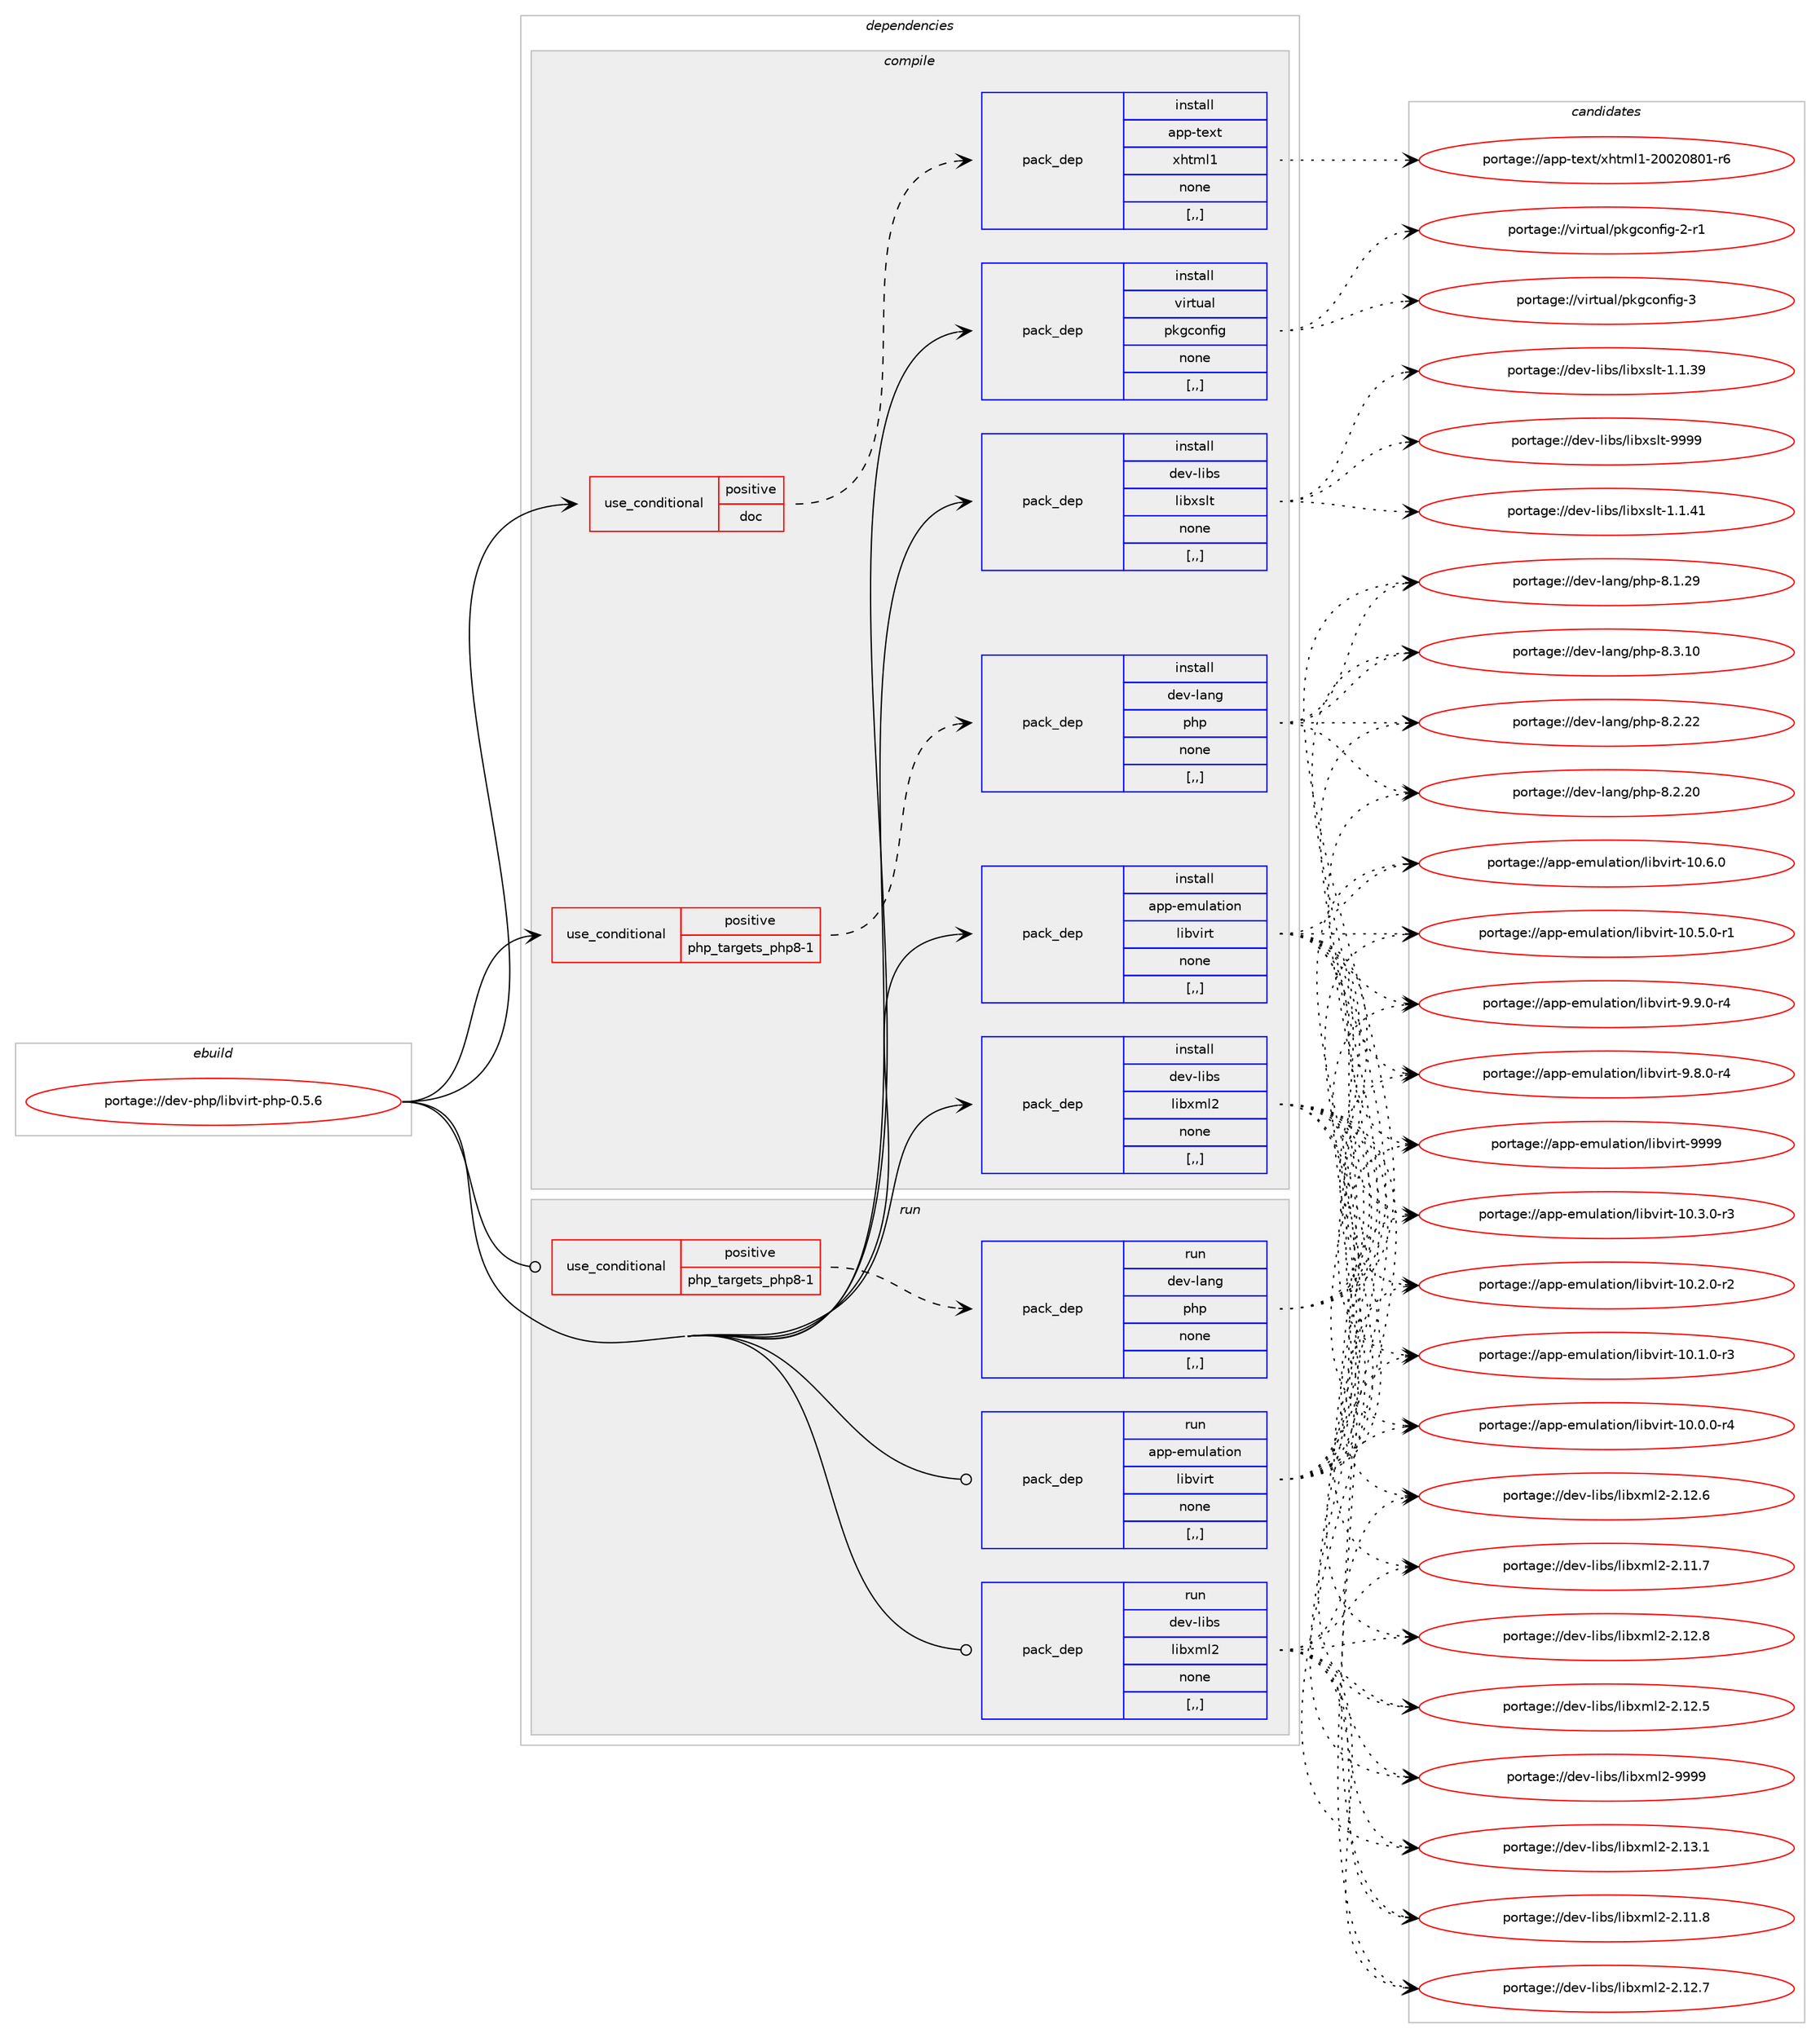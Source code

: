 digraph prolog {

# *************
# Graph options
# *************

newrank=true;
concentrate=true;
compound=true;
graph [rankdir=LR,fontname=Helvetica,fontsize=10,ranksep=1.5];#, ranksep=2.5, nodesep=0.2];
edge  [arrowhead=vee];
node  [fontname=Helvetica,fontsize=10];

# **********
# The ebuild
# **********

subgraph cluster_leftcol {
color=gray;
label=<<i>ebuild</i>>;
id [label="portage://dev-php/libvirt-php-0.5.6", color=red, width=4, href="../dev-php/libvirt-php-0.5.6.svg"];
}

# ****************
# The dependencies
# ****************

subgraph cluster_midcol {
color=gray;
label=<<i>dependencies</i>>;
subgraph cluster_compile {
fillcolor="#eeeeee";
style=filled;
label=<<i>compile</i>>;
subgraph cond160391 {
dependency634175 [label=<<TABLE BORDER="0" CELLBORDER="1" CELLSPACING="0" CELLPADDING="4"><TR><TD ROWSPAN="3" CELLPADDING="10">use_conditional</TD></TR><TR><TD>positive</TD></TR><TR><TD>doc</TD></TR></TABLE>>, shape=none, color=red];
subgraph pack468979 {
dependency634176 [label=<<TABLE BORDER="0" CELLBORDER="1" CELLSPACING="0" CELLPADDING="4" WIDTH="220"><TR><TD ROWSPAN="6" CELLPADDING="30">pack_dep</TD></TR><TR><TD WIDTH="110">install</TD></TR><TR><TD>app-text</TD></TR><TR><TD>xhtml1</TD></TR><TR><TD>none</TD></TR><TR><TD>[,,]</TD></TR></TABLE>>, shape=none, color=blue];
}
dependency634175:e -> dependency634176:w [weight=20,style="dashed",arrowhead="vee"];
}
id:e -> dependency634175:w [weight=20,style="solid",arrowhead="vee"];
subgraph cond160392 {
dependency634177 [label=<<TABLE BORDER="0" CELLBORDER="1" CELLSPACING="0" CELLPADDING="4"><TR><TD ROWSPAN="3" CELLPADDING="10">use_conditional</TD></TR><TR><TD>positive</TD></TR><TR><TD>php_targets_php8-1</TD></TR></TABLE>>, shape=none, color=red];
subgraph pack468980 {
dependency634178 [label=<<TABLE BORDER="0" CELLBORDER="1" CELLSPACING="0" CELLPADDING="4" WIDTH="220"><TR><TD ROWSPAN="6" CELLPADDING="30">pack_dep</TD></TR><TR><TD WIDTH="110">install</TD></TR><TR><TD>dev-lang</TD></TR><TR><TD>php</TD></TR><TR><TD>none</TD></TR><TR><TD>[,,]</TD></TR></TABLE>>, shape=none, color=blue];
}
dependency634177:e -> dependency634178:w [weight=20,style="dashed",arrowhead="vee"];
}
id:e -> dependency634177:w [weight=20,style="solid",arrowhead="vee"];
subgraph pack468981 {
dependency634179 [label=<<TABLE BORDER="0" CELLBORDER="1" CELLSPACING="0" CELLPADDING="4" WIDTH="220"><TR><TD ROWSPAN="6" CELLPADDING="30">pack_dep</TD></TR><TR><TD WIDTH="110">install</TD></TR><TR><TD>app-emulation</TD></TR><TR><TD>libvirt</TD></TR><TR><TD>none</TD></TR><TR><TD>[,,]</TD></TR></TABLE>>, shape=none, color=blue];
}
id:e -> dependency634179:w [weight=20,style="solid",arrowhead="vee"];
subgraph pack468982 {
dependency634180 [label=<<TABLE BORDER="0" CELLBORDER="1" CELLSPACING="0" CELLPADDING="4" WIDTH="220"><TR><TD ROWSPAN="6" CELLPADDING="30">pack_dep</TD></TR><TR><TD WIDTH="110">install</TD></TR><TR><TD>dev-libs</TD></TR><TR><TD>libxml2</TD></TR><TR><TD>none</TD></TR><TR><TD>[,,]</TD></TR></TABLE>>, shape=none, color=blue];
}
id:e -> dependency634180:w [weight=20,style="solid",arrowhead="vee"];
subgraph pack468983 {
dependency634181 [label=<<TABLE BORDER="0" CELLBORDER="1" CELLSPACING="0" CELLPADDING="4" WIDTH="220"><TR><TD ROWSPAN="6" CELLPADDING="30">pack_dep</TD></TR><TR><TD WIDTH="110">install</TD></TR><TR><TD>dev-libs</TD></TR><TR><TD>libxslt</TD></TR><TR><TD>none</TD></TR><TR><TD>[,,]</TD></TR></TABLE>>, shape=none, color=blue];
}
id:e -> dependency634181:w [weight=20,style="solid",arrowhead="vee"];
subgraph pack468984 {
dependency634182 [label=<<TABLE BORDER="0" CELLBORDER="1" CELLSPACING="0" CELLPADDING="4" WIDTH="220"><TR><TD ROWSPAN="6" CELLPADDING="30">pack_dep</TD></TR><TR><TD WIDTH="110">install</TD></TR><TR><TD>virtual</TD></TR><TR><TD>pkgconfig</TD></TR><TR><TD>none</TD></TR><TR><TD>[,,]</TD></TR></TABLE>>, shape=none, color=blue];
}
id:e -> dependency634182:w [weight=20,style="solid",arrowhead="vee"];
}
subgraph cluster_compileandrun {
fillcolor="#eeeeee";
style=filled;
label=<<i>compile and run</i>>;
}
subgraph cluster_run {
fillcolor="#eeeeee";
style=filled;
label=<<i>run</i>>;
subgraph cond160393 {
dependency634183 [label=<<TABLE BORDER="0" CELLBORDER="1" CELLSPACING="0" CELLPADDING="4"><TR><TD ROWSPAN="3" CELLPADDING="10">use_conditional</TD></TR><TR><TD>positive</TD></TR><TR><TD>php_targets_php8-1</TD></TR></TABLE>>, shape=none, color=red];
subgraph pack468985 {
dependency634184 [label=<<TABLE BORDER="0" CELLBORDER="1" CELLSPACING="0" CELLPADDING="4" WIDTH="220"><TR><TD ROWSPAN="6" CELLPADDING="30">pack_dep</TD></TR><TR><TD WIDTH="110">run</TD></TR><TR><TD>dev-lang</TD></TR><TR><TD>php</TD></TR><TR><TD>none</TD></TR><TR><TD>[,,]</TD></TR></TABLE>>, shape=none, color=blue];
}
dependency634183:e -> dependency634184:w [weight=20,style="dashed",arrowhead="vee"];
}
id:e -> dependency634183:w [weight=20,style="solid",arrowhead="odot"];
subgraph pack468986 {
dependency634185 [label=<<TABLE BORDER="0" CELLBORDER="1" CELLSPACING="0" CELLPADDING="4" WIDTH="220"><TR><TD ROWSPAN="6" CELLPADDING="30">pack_dep</TD></TR><TR><TD WIDTH="110">run</TD></TR><TR><TD>app-emulation</TD></TR><TR><TD>libvirt</TD></TR><TR><TD>none</TD></TR><TR><TD>[,,]</TD></TR></TABLE>>, shape=none, color=blue];
}
id:e -> dependency634185:w [weight=20,style="solid",arrowhead="odot"];
subgraph pack468987 {
dependency634186 [label=<<TABLE BORDER="0" CELLBORDER="1" CELLSPACING="0" CELLPADDING="4" WIDTH="220"><TR><TD ROWSPAN="6" CELLPADDING="30">pack_dep</TD></TR><TR><TD WIDTH="110">run</TD></TR><TR><TD>dev-libs</TD></TR><TR><TD>libxml2</TD></TR><TR><TD>none</TD></TR><TR><TD>[,,]</TD></TR></TABLE>>, shape=none, color=blue];
}
id:e -> dependency634186:w [weight=20,style="solid",arrowhead="odot"];
}
}

# **************
# The candidates
# **************

subgraph cluster_choices {
rank=same;
color=gray;
label=<<i>candidates</i>>;

subgraph choice468979 {
color=black;
nodesep=1;
choice971121124511610112011647120104116109108494550484850485648494511454 [label="portage://app-text/xhtml1-20020801-r6", color=red, width=4,href="../app-text/xhtml1-20020801-r6.svg"];
dependency634176:e -> choice971121124511610112011647120104116109108494550484850485648494511454:w [style=dotted,weight="100"];
}
subgraph choice468980 {
color=black;
nodesep=1;
choice10010111845108971101034711210411245564651464948 [label="portage://dev-lang/php-8.3.10", color=red, width=4,href="../dev-lang/php-8.3.10.svg"];
choice10010111845108971101034711210411245564650465050 [label="portage://dev-lang/php-8.2.22", color=red, width=4,href="../dev-lang/php-8.2.22.svg"];
choice10010111845108971101034711210411245564650465048 [label="portage://dev-lang/php-8.2.20", color=red, width=4,href="../dev-lang/php-8.2.20.svg"];
choice10010111845108971101034711210411245564649465057 [label="portage://dev-lang/php-8.1.29", color=red, width=4,href="../dev-lang/php-8.1.29.svg"];
dependency634178:e -> choice10010111845108971101034711210411245564651464948:w [style=dotted,weight="100"];
dependency634178:e -> choice10010111845108971101034711210411245564650465050:w [style=dotted,weight="100"];
dependency634178:e -> choice10010111845108971101034711210411245564650465048:w [style=dotted,weight="100"];
dependency634178:e -> choice10010111845108971101034711210411245564649465057:w [style=dotted,weight="100"];
}
subgraph choice468981 {
color=black;
nodesep=1;
choice97112112451011091171089711610511111047108105981181051141164557575757 [label="portage://app-emulation/libvirt-9999", color=red, width=4,href="../app-emulation/libvirt-9999.svg"];
choice971121124510110911710897116105111110471081059811810511411645494846544648 [label="portage://app-emulation/libvirt-10.6.0", color=red, width=4,href="../app-emulation/libvirt-10.6.0.svg"];
choice9711211245101109117108971161051111104710810598118105114116454948465346484511449 [label="portage://app-emulation/libvirt-10.5.0-r1", color=red, width=4,href="../app-emulation/libvirt-10.5.0-r1.svg"];
choice9711211245101109117108971161051111104710810598118105114116454948465146484511451 [label="portage://app-emulation/libvirt-10.3.0-r3", color=red, width=4,href="../app-emulation/libvirt-10.3.0-r3.svg"];
choice9711211245101109117108971161051111104710810598118105114116454948465046484511450 [label="portage://app-emulation/libvirt-10.2.0-r2", color=red, width=4,href="../app-emulation/libvirt-10.2.0-r2.svg"];
choice9711211245101109117108971161051111104710810598118105114116454948464946484511451 [label="portage://app-emulation/libvirt-10.1.0-r3", color=red, width=4,href="../app-emulation/libvirt-10.1.0-r3.svg"];
choice9711211245101109117108971161051111104710810598118105114116454948464846484511452 [label="portage://app-emulation/libvirt-10.0.0-r4", color=red, width=4,href="../app-emulation/libvirt-10.0.0-r4.svg"];
choice97112112451011091171089711610511111047108105981181051141164557465746484511452 [label="portage://app-emulation/libvirt-9.9.0-r4", color=red, width=4,href="../app-emulation/libvirt-9.9.0-r4.svg"];
choice97112112451011091171089711610511111047108105981181051141164557465646484511452 [label="portage://app-emulation/libvirt-9.8.0-r4", color=red, width=4,href="../app-emulation/libvirt-9.8.0-r4.svg"];
dependency634179:e -> choice97112112451011091171089711610511111047108105981181051141164557575757:w [style=dotted,weight="100"];
dependency634179:e -> choice971121124510110911710897116105111110471081059811810511411645494846544648:w [style=dotted,weight="100"];
dependency634179:e -> choice9711211245101109117108971161051111104710810598118105114116454948465346484511449:w [style=dotted,weight="100"];
dependency634179:e -> choice9711211245101109117108971161051111104710810598118105114116454948465146484511451:w [style=dotted,weight="100"];
dependency634179:e -> choice9711211245101109117108971161051111104710810598118105114116454948465046484511450:w [style=dotted,weight="100"];
dependency634179:e -> choice9711211245101109117108971161051111104710810598118105114116454948464946484511451:w [style=dotted,weight="100"];
dependency634179:e -> choice9711211245101109117108971161051111104710810598118105114116454948464846484511452:w [style=dotted,weight="100"];
dependency634179:e -> choice97112112451011091171089711610511111047108105981181051141164557465746484511452:w [style=dotted,weight="100"];
dependency634179:e -> choice97112112451011091171089711610511111047108105981181051141164557465646484511452:w [style=dotted,weight="100"];
}
subgraph choice468982 {
color=black;
nodesep=1;
choice10010111845108105981154710810598120109108504557575757 [label="portage://dev-libs/libxml2-9999", color=red, width=4,href="../dev-libs/libxml2-9999.svg"];
choice100101118451081059811547108105981201091085045504649514649 [label="portage://dev-libs/libxml2-2.13.1", color=red, width=4,href="../dev-libs/libxml2-2.13.1.svg"];
choice100101118451081059811547108105981201091085045504649504656 [label="portage://dev-libs/libxml2-2.12.8", color=red, width=4,href="../dev-libs/libxml2-2.12.8.svg"];
choice100101118451081059811547108105981201091085045504649504655 [label="portage://dev-libs/libxml2-2.12.7", color=red, width=4,href="../dev-libs/libxml2-2.12.7.svg"];
choice100101118451081059811547108105981201091085045504649504654 [label="portage://dev-libs/libxml2-2.12.6", color=red, width=4,href="../dev-libs/libxml2-2.12.6.svg"];
choice100101118451081059811547108105981201091085045504649504653 [label="portage://dev-libs/libxml2-2.12.5", color=red, width=4,href="../dev-libs/libxml2-2.12.5.svg"];
choice100101118451081059811547108105981201091085045504649494656 [label="portage://dev-libs/libxml2-2.11.8", color=red, width=4,href="../dev-libs/libxml2-2.11.8.svg"];
choice100101118451081059811547108105981201091085045504649494655 [label="portage://dev-libs/libxml2-2.11.7", color=red, width=4,href="../dev-libs/libxml2-2.11.7.svg"];
dependency634180:e -> choice10010111845108105981154710810598120109108504557575757:w [style=dotted,weight="100"];
dependency634180:e -> choice100101118451081059811547108105981201091085045504649514649:w [style=dotted,weight="100"];
dependency634180:e -> choice100101118451081059811547108105981201091085045504649504656:w [style=dotted,weight="100"];
dependency634180:e -> choice100101118451081059811547108105981201091085045504649504655:w [style=dotted,weight="100"];
dependency634180:e -> choice100101118451081059811547108105981201091085045504649504654:w [style=dotted,weight="100"];
dependency634180:e -> choice100101118451081059811547108105981201091085045504649504653:w [style=dotted,weight="100"];
dependency634180:e -> choice100101118451081059811547108105981201091085045504649494656:w [style=dotted,weight="100"];
dependency634180:e -> choice100101118451081059811547108105981201091085045504649494655:w [style=dotted,weight="100"];
}
subgraph choice468983 {
color=black;
nodesep=1;
choice100101118451081059811547108105981201151081164557575757 [label="portage://dev-libs/libxslt-9999", color=red, width=4,href="../dev-libs/libxslt-9999.svg"];
choice1001011184510810598115471081059812011510811645494649465249 [label="portage://dev-libs/libxslt-1.1.41", color=red, width=4,href="../dev-libs/libxslt-1.1.41.svg"];
choice1001011184510810598115471081059812011510811645494649465157 [label="portage://dev-libs/libxslt-1.1.39", color=red, width=4,href="../dev-libs/libxslt-1.1.39.svg"];
dependency634181:e -> choice100101118451081059811547108105981201151081164557575757:w [style=dotted,weight="100"];
dependency634181:e -> choice1001011184510810598115471081059812011510811645494649465249:w [style=dotted,weight="100"];
dependency634181:e -> choice1001011184510810598115471081059812011510811645494649465157:w [style=dotted,weight="100"];
}
subgraph choice468984 {
color=black;
nodesep=1;
choice1181051141161179710847112107103991111101021051034551 [label="portage://virtual/pkgconfig-3", color=red, width=4,href="../virtual/pkgconfig-3.svg"];
choice11810511411611797108471121071039911111010210510345504511449 [label="portage://virtual/pkgconfig-2-r1", color=red, width=4,href="../virtual/pkgconfig-2-r1.svg"];
dependency634182:e -> choice1181051141161179710847112107103991111101021051034551:w [style=dotted,weight="100"];
dependency634182:e -> choice11810511411611797108471121071039911111010210510345504511449:w [style=dotted,weight="100"];
}
subgraph choice468985 {
color=black;
nodesep=1;
choice10010111845108971101034711210411245564651464948 [label="portage://dev-lang/php-8.3.10", color=red, width=4,href="../dev-lang/php-8.3.10.svg"];
choice10010111845108971101034711210411245564650465050 [label="portage://dev-lang/php-8.2.22", color=red, width=4,href="../dev-lang/php-8.2.22.svg"];
choice10010111845108971101034711210411245564650465048 [label="portage://dev-lang/php-8.2.20", color=red, width=4,href="../dev-lang/php-8.2.20.svg"];
choice10010111845108971101034711210411245564649465057 [label="portage://dev-lang/php-8.1.29", color=red, width=4,href="../dev-lang/php-8.1.29.svg"];
dependency634184:e -> choice10010111845108971101034711210411245564651464948:w [style=dotted,weight="100"];
dependency634184:e -> choice10010111845108971101034711210411245564650465050:w [style=dotted,weight="100"];
dependency634184:e -> choice10010111845108971101034711210411245564650465048:w [style=dotted,weight="100"];
dependency634184:e -> choice10010111845108971101034711210411245564649465057:w [style=dotted,weight="100"];
}
subgraph choice468986 {
color=black;
nodesep=1;
choice97112112451011091171089711610511111047108105981181051141164557575757 [label="portage://app-emulation/libvirt-9999", color=red, width=4,href="../app-emulation/libvirt-9999.svg"];
choice971121124510110911710897116105111110471081059811810511411645494846544648 [label="portage://app-emulation/libvirt-10.6.0", color=red, width=4,href="../app-emulation/libvirt-10.6.0.svg"];
choice9711211245101109117108971161051111104710810598118105114116454948465346484511449 [label="portage://app-emulation/libvirt-10.5.0-r1", color=red, width=4,href="../app-emulation/libvirt-10.5.0-r1.svg"];
choice9711211245101109117108971161051111104710810598118105114116454948465146484511451 [label="portage://app-emulation/libvirt-10.3.0-r3", color=red, width=4,href="../app-emulation/libvirt-10.3.0-r3.svg"];
choice9711211245101109117108971161051111104710810598118105114116454948465046484511450 [label="portage://app-emulation/libvirt-10.2.0-r2", color=red, width=4,href="../app-emulation/libvirt-10.2.0-r2.svg"];
choice9711211245101109117108971161051111104710810598118105114116454948464946484511451 [label="portage://app-emulation/libvirt-10.1.0-r3", color=red, width=4,href="../app-emulation/libvirt-10.1.0-r3.svg"];
choice9711211245101109117108971161051111104710810598118105114116454948464846484511452 [label="portage://app-emulation/libvirt-10.0.0-r4", color=red, width=4,href="../app-emulation/libvirt-10.0.0-r4.svg"];
choice97112112451011091171089711610511111047108105981181051141164557465746484511452 [label="portage://app-emulation/libvirt-9.9.0-r4", color=red, width=4,href="../app-emulation/libvirt-9.9.0-r4.svg"];
choice97112112451011091171089711610511111047108105981181051141164557465646484511452 [label="portage://app-emulation/libvirt-9.8.0-r4", color=red, width=4,href="../app-emulation/libvirt-9.8.0-r4.svg"];
dependency634185:e -> choice97112112451011091171089711610511111047108105981181051141164557575757:w [style=dotted,weight="100"];
dependency634185:e -> choice971121124510110911710897116105111110471081059811810511411645494846544648:w [style=dotted,weight="100"];
dependency634185:e -> choice9711211245101109117108971161051111104710810598118105114116454948465346484511449:w [style=dotted,weight="100"];
dependency634185:e -> choice9711211245101109117108971161051111104710810598118105114116454948465146484511451:w [style=dotted,weight="100"];
dependency634185:e -> choice9711211245101109117108971161051111104710810598118105114116454948465046484511450:w [style=dotted,weight="100"];
dependency634185:e -> choice9711211245101109117108971161051111104710810598118105114116454948464946484511451:w [style=dotted,weight="100"];
dependency634185:e -> choice9711211245101109117108971161051111104710810598118105114116454948464846484511452:w [style=dotted,weight="100"];
dependency634185:e -> choice97112112451011091171089711610511111047108105981181051141164557465746484511452:w [style=dotted,weight="100"];
dependency634185:e -> choice97112112451011091171089711610511111047108105981181051141164557465646484511452:w [style=dotted,weight="100"];
}
subgraph choice468987 {
color=black;
nodesep=1;
choice10010111845108105981154710810598120109108504557575757 [label="portage://dev-libs/libxml2-9999", color=red, width=4,href="../dev-libs/libxml2-9999.svg"];
choice100101118451081059811547108105981201091085045504649514649 [label="portage://dev-libs/libxml2-2.13.1", color=red, width=4,href="../dev-libs/libxml2-2.13.1.svg"];
choice100101118451081059811547108105981201091085045504649504656 [label="portage://dev-libs/libxml2-2.12.8", color=red, width=4,href="../dev-libs/libxml2-2.12.8.svg"];
choice100101118451081059811547108105981201091085045504649504655 [label="portage://dev-libs/libxml2-2.12.7", color=red, width=4,href="../dev-libs/libxml2-2.12.7.svg"];
choice100101118451081059811547108105981201091085045504649504654 [label="portage://dev-libs/libxml2-2.12.6", color=red, width=4,href="../dev-libs/libxml2-2.12.6.svg"];
choice100101118451081059811547108105981201091085045504649504653 [label="portage://dev-libs/libxml2-2.12.5", color=red, width=4,href="../dev-libs/libxml2-2.12.5.svg"];
choice100101118451081059811547108105981201091085045504649494656 [label="portage://dev-libs/libxml2-2.11.8", color=red, width=4,href="../dev-libs/libxml2-2.11.8.svg"];
choice100101118451081059811547108105981201091085045504649494655 [label="portage://dev-libs/libxml2-2.11.7", color=red, width=4,href="../dev-libs/libxml2-2.11.7.svg"];
dependency634186:e -> choice10010111845108105981154710810598120109108504557575757:w [style=dotted,weight="100"];
dependency634186:e -> choice100101118451081059811547108105981201091085045504649514649:w [style=dotted,weight="100"];
dependency634186:e -> choice100101118451081059811547108105981201091085045504649504656:w [style=dotted,weight="100"];
dependency634186:e -> choice100101118451081059811547108105981201091085045504649504655:w [style=dotted,weight="100"];
dependency634186:e -> choice100101118451081059811547108105981201091085045504649504654:w [style=dotted,weight="100"];
dependency634186:e -> choice100101118451081059811547108105981201091085045504649504653:w [style=dotted,weight="100"];
dependency634186:e -> choice100101118451081059811547108105981201091085045504649494656:w [style=dotted,weight="100"];
dependency634186:e -> choice100101118451081059811547108105981201091085045504649494655:w [style=dotted,weight="100"];
}
}

}
